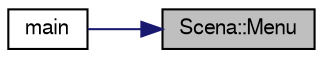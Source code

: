 digraph "Scena::Menu"
{
 // LATEX_PDF_SIZE
  edge [fontname="FreeSans",fontsize="10",labelfontname="FreeSans",labelfontsize="10"];
  node [fontname="FreeSans",fontsize="10",shape=record];
  rankdir="RL";
  Node1 [label="Scena::Menu",height=0.2,width=0.4,color="black", fillcolor="grey75", style="filled", fontcolor="black",tooltip="Metody obslugujace dzialanie sceny."];
  Node1 -> Node2 [dir="back",color="midnightblue",fontsize="10",style="solid",fontname="FreeSans"];
  Node2 [label="main",height=0.2,width=0.4,color="black", fillcolor="white", style="filled",URL="$a00092.html#ae66f6b31b5ad750f1fe042a706a4e3d4",tooltip=" "];
}
